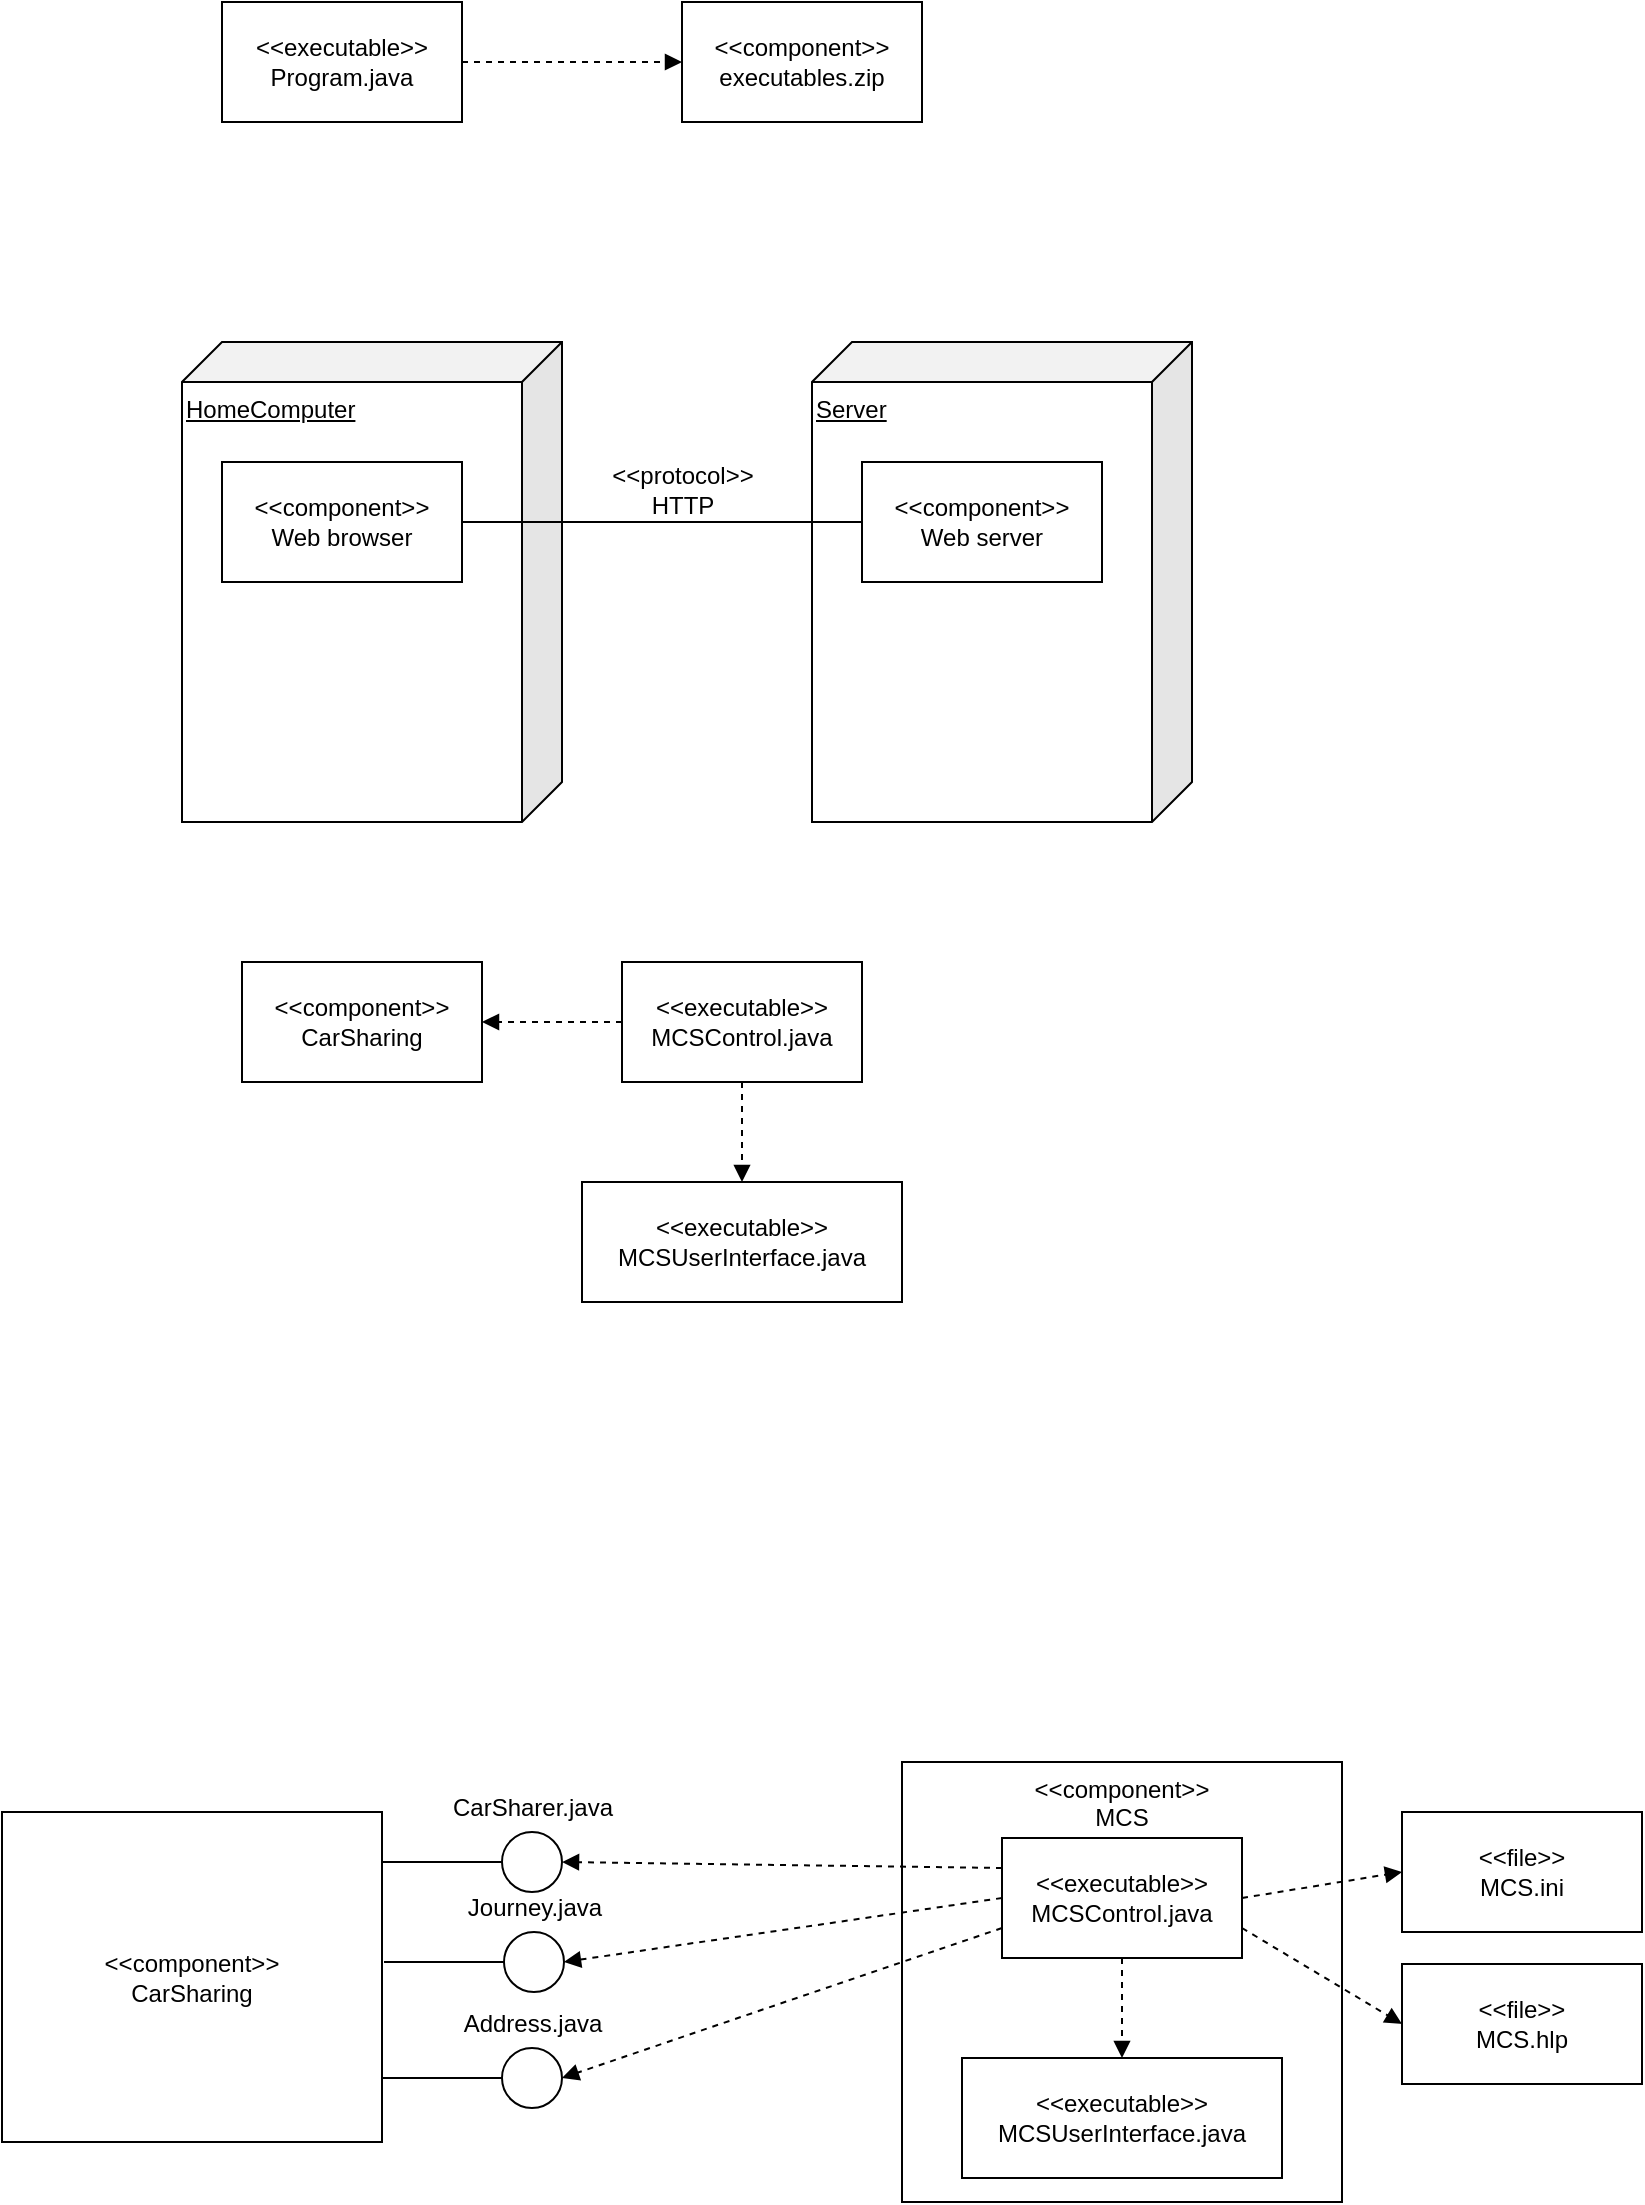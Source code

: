 <mxfile version="25.0.3">
  <diagram name="Page-1" id="tJvvNoPdoui7hmkXtmzK">
    <mxGraphModel dx="1050" dy="522" grid="1" gridSize="10" guides="1" tooltips="1" connect="1" arrows="1" fold="1" page="1" pageScale="1" pageWidth="850" pageHeight="1100" math="0" shadow="0">
      <root>
        <mxCell id="0" />
        <mxCell id="1" parent="0" />
        <mxCell id="AQesxRr6Gm1kUcijai8U-1" value="&amp;lt;&amp;lt;executable&amp;gt;&amp;gt;&lt;div&gt;Program.java&lt;/div&gt;" style="rounded=0;whiteSpace=wrap;html=1;" vertex="1" parent="1">
          <mxGeometry x="130" y="230" width="120" height="60" as="geometry" />
        </mxCell>
        <mxCell id="AQesxRr6Gm1kUcijai8U-2" value="&amp;lt;&amp;lt;component&amp;gt;&amp;gt;&lt;div&gt;executables.zip&lt;/div&gt;" style="rounded=0;whiteSpace=wrap;html=1;" vertex="1" parent="1">
          <mxGeometry x="360" y="230" width="120" height="60" as="geometry" />
        </mxCell>
        <mxCell id="AQesxRr6Gm1kUcijai8U-3" value="" style="endArrow=block;html=1;rounded=0;exitX=1;exitY=0.5;exitDx=0;exitDy=0;entryX=0;entryY=0.5;entryDx=0;entryDy=0;dashed=1;endFill=1;" edge="1" parent="1" source="AQesxRr6Gm1kUcijai8U-1" target="AQesxRr6Gm1kUcijai8U-2">
          <mxGeometry width="50" height="50" relative="1" as="geometry">
            <mxPoint x="170" y="390" as="sourcePoint" />
            <mxPoint x="220" y="340" as="targetPoint" />
          </mxGeometry>
        </mxCell>
        <mxCell id="AQesxRr6Gm1kUcijai8U-4" value="HomeComputer" style="shape=cube;whiteSpace=wrap;html=1;boundedLbl=1;backgroundOutline=1;darkOpacity=0.05;darkOpacity2=0.1;direction=east;flipH=1;fontStyle=4;horizontal=1;verticalAlign=top;align=left;" vertex="1" parent="1">
          <mxGeometry x="110" y="400" width="190" height="240" as="geometry" />
        </mxCell>
        <mxCell id="AQesxRr6Gm1kUcijai8U-5" value="&amp;lt;&amp;lt;component&amp;gt;&amp;gt;&lt;div&gt;Web browser&lt;/div&gt;" style="rounded=0;whiteSpace=wrap;html=1;" vertex="1" parent="1">
          <mxGeometry x="130" y="460" width="120" height="60" as="geometry" />
        </mxCell>
        <mxCell id="AQesxRr6Gm1kUcijai8U-6" value="Server" style="shape=cube;whiteSpace=wrap;html=1;boundedLbl=1;backgroundOutline=1;darkOpacity=0.05;darkOpacity2=0.1;direction=east;flipH=1;fontStyle=4;horizontal=1;verticalAlign=top;align=left;" vertex="1" parent="1">
          <mxGeometry x="425" y="400" width="190" height="240" as="geometry" />
        </mxCell>
        <mxCell id="AQesxRr6Gm1kUcijai8U-7" value="&amp;lt;&amp;lt;component&amp;gt;&amp;gt;&lt;div&gt;Web server&lt;/div&gt;" style="rounded=0;whiteSpace=wrap;html=1;" vertex="1" parent="1">
          <mxGeometry x="450" y="460" width="120" height="60" as="geometry" />
        </mxCell>
        <mxCell id="AQesxRr6Gm1kUcijai8U-8" value="" style="endArrow=none;html=1;rounded=0;entryX=0;entryY=0.5;entryDx=0;entryDy=0;" edge="1" parent="1" source="AQesxRr6Gm1kUcijai8U-5" target="AQesxRr6Gm1kUcijai8U-7">
          <mxGeometry width="50" height="50" relative="1" as="geometry">
            <mxPoint x="420" y="540" as="sourcePoint" />
            <mxPoint x="470" y="490" as="targetPoint" />
          </mxGeometry>
        </mxCell>
        <mxCell id="AQesxRr6Gm1kUcijai8U-9" value="&amp;lt;&amp;lt;protocol&amp;gt;&amp;gt;&lt;div&gt;HTTP&lt;/div&gt;" style="text;html=1;align=center;verticalAlign=middle;resizable=0;points=[];autosize=1;strokeColor=none;fillColor=none;" vertex="1" parent="1">
          <mxGeometry x="315" y="454" width="90" height="40" as="geometry" />
        </mxCell>
        <mxCell id="AQesxRr6Gm1kUcijai8U-10" value="&amp;lt;&amp;lt;component&amp;gt;&amp;gt;&lt;div&gt;CarSharing&lt;/div&gt;" style="rounded=0;whiteSpace=wrap;html=1;" vertex="1" parent="1">
          <mxGeometry x="140" y="710" width="120" height="60" as="geometry" />
        </mxCell>
        <mxCell id="AQesxRr6Gm1kUcijai8U-11" value="&amp;lt;&amp;lt;executable&amp;gt;&amp;gt;&lt;div&gt;MCSControl.java&lt;/div&gt;" style="rounded=0;whiteSpace=wrap;html=1;" vertex="1" parent="1">
          <mxGeometry x="330" y="710" width="120" height="60" as="geometry" />
        </mxCell>
        <mxCell id="AQesxRr6Gm1kUcijai8U-12" value="&amp;lt;&amp;lt;executable&amp;gt;&amp;gt;&lt;div&gt;MCSUserInterface.java&lt;/div&gt;" style="rounded=0;whiteSpace=wrap;html=1;" vertex="1" parent="1">
          <mxGeometry x="310" y="820" width="160" height="60" as="geometry" />
        </mxCell>
        <mxCell id="AQesxRr6Gm1kUcijai8U-13" value="" style="endArrow=block;html=1;rounded=0;entryX=1;entryY=0.5;entryDx=0;entryDy=0;dashed=1;endFill=1;exitX=0;exitY=0.5;exitDx=0;exitDy=0;" edge="1" parent="1" source="AQesxRr6Gm1kUcijai8U-11" target="AQesxRr6Gm1kUcijai8U-10">
          <mxGeometry width="50" height="50" relative="1" as="geometry">
            <mxPoint x="295" y="670" as="sourcePoint" />
            <mxPoint x="405" y="670" as="targetPoint" />
          </mxGeometry>
        </mxCell>
        <mxCell id="AQesxRr6Gm1kUcijai8U-14" value="" style="endArrow=block;html=1;rounded=0;entryX=0.5;entryY=0;entryDx=0;entryDy=0;dashed=1;endFill=1;exitX=0.5;exitY=1;exitDx=0;exitDy=0;" edge="1" parent="1" source="AQesxRr6Gm1kUcijai8U-11" target="AQesxRr6Gm1kUcijai8U-12">
          <mxGeometry width="50" height="50" relative="1" as="geometry">
            <mxPoint x="340" y="750" as="sourcePoint" />
            <mxPoint x="270" y="750" as="targetPoint" />
          </mxGeometry>
        </mxCell>
        <mxCell id="AQesxRr6Gm1kUcijai8U-15" value="&amp;lt;&amp;lt;component&amp;gt;&amp;gt;&lt;div&gt;CarSharing&lt;/div&gt;" style="rounded=0;whiteSpace=wrap;html=1;" vertex="1" parent="1">
          <mxGeometry x="20" y="1135" width="190" height="165" as="geometry" />
        </mxCell>
        <mxCell id="AQesxRr6Gm1kUcijai8U-16" value="&amp;lt;&amp;lt;component&amp;gt;&amp;gt;&lt;div&gt;MCS&lt;/div&gt;" style="rounded=0;whiteSpace=wrap;html=1;verticalAlign=top;" vertex="1" parent="1">
          <mxGeometry x="470" y="1110" width="220" height="220" as="geometry" />
        </mxCell>
        <mxCell id="AQesxRr6Gm1kUcijai8U-28" value="" style="endArrow=none;html=1;rounded=0;exitX=0;exitY=0.5;exitDx=0;exitDy=0;" edge="1" parent="1" source="AQesxRr6Gm1kUcijai8U-29">
          <mxGeometry width="50" height="50" relative="1" as="geometry">
            <mxPoint x="349" y="1160" as="sourcePoint" />
            <mxPoint x="210" y="1160" as="targetPoint" />
          </mxGeometry>
        </mxCell>
        <mxCell id="AQesxRr6Gm1kUcijai8U-29" value="" style="ellipse;whiteSpace=wrap;html=1;aspect=fixed;" vertex="1" parent="1">
          <mxGeometry x="270" y="1145" width="30" height="30" as="geometry" />
        </mxCell>
        <mxCell id="AQesxRr6Gm1kUcijai8U-30" value="CarSharer.java" style="text;html=1;align=center;verticalAlign=middle;resizable=0;points=[];autosize=1;strokeColor=none;fillColor=none;" vertex="1" parent="1">
          <mxGeometry x="235" y="1118" width="100" height="30" as="geometry" />
        </mxCell>
        <mxCell id="AQesxRr6Gm1kUcijai8U-31" value="" style="endArrow=none;html=1;rounded=0;exitX=0;exitY=0.5;exitDx=0;exitDy=0;" edge="1" parent="1" source="AQesxRr6Gm1kUcijai8U-32">
          <mxGeometry width="50" height="50" relative="1" as="geometry">
            <mxPoint x="350" y="1210" as="sourcePoint" />
            <mxPoint x="211" y="1210" as="targetPoint" />
          </mxGeometry>
        </mxCell>
        <mxCell id="AQesxRr6Gm1kUcijai8U-32" value="" style="ellipse;whiteSpace=wrap;html=1;aspect=fixed;" vertex="1" parent="1">
          <mxGeometry x="271" y="1195" width="30" height="30" as="geometry" />
        </mxCell>
        <mxCell id="AQesxRr6Gm1kUcijai8U-33" value="Journey.java" style="text;html=1;align=center;verticalAlign=middle;resizable=0;points=[];autosize=1;strokeColor=none;fillColor=none;" vertex="1" parent="1">
          <mxGeometry x="241" y="1168" width="90" height="30" as="geometry" />
        </mxCell>
        <mxCell id="AQesxRr6Gm1kUcijai8U-34" value="" style="endArrow=none;html=1;rounded=0;exitX=0;exitY=0.5;exitDx=0;exitDy=0;" edge="1" parent="1" source="AQesxRr6Gm1kUcijai8U-35">
          <mxGeometry width="50" height="50" relative="1" as="geometry">
            <mxPoint x="349" y="1268" as="sourcePoint" />
            <mxPoint x="210" y="1268" as="targetPoint" />
          </mxGeometry>
        </mxCell>
        <mxCell id="AQesxRr6Gm1kUcijai8U-35" value="" style="ellipse;whiteSpace=wrap;html=1;aspect=fixed;" vertex="1" parent="1">
          <mxGeometry x="270" y="1253" width="30" height="30" as="geometry" />
        </mxCell>
        <mxCell id="AQesxRr6Gm1kUcijai8U-36" value="Address.java" style="text;html=1;align=center;verticalAlign=middle;resizable=0;points=[];autosize=1;strokeColor=none;fillColor=none;" vertex="1" parent="1">
          <mxGeometry x="240" y="1226" width="90" height="30" as="geometry" />
        </mxCell>
        <mxCell id="AQesxRr6Gm1kUcijai8U-38" value="&amp;lt;&amp;lt;executable&amp;gt;&amp;gt;&lt;div&gt;MCSControl.java&lt;/div&gt;" style="rounded=0;whiteSpace=wrap;html=1;" vertex="1" parent="1">
          <mxGeometry x="520" y="1148" width="120" height="60" as="geometry" />
        </mxCell>
        <mxCell id="AQesxRr6Gm1kUcijai8U-39" value="&amp;lt;&amp;lt;executable&amp;gt;&amp;gt;&lt;div&gt;MCSUserInterface.java&lt;/div&gt;" style="rounded=0;whiteSpace=wrap;html=1;" vertex="1" parent="1">
          <mxGeometry x="500" y="1258" width="160" height="60" as="geometry" />
        </mxCell>
        <mxCell id="AQesxRr6Gm1kUcijai8U-40" value="" style="endArrow=block;html=1;rounded=0;entryX=0.5;entryY=0;entryDx=0;entryDy=0;dashed=1;endFill=1;exitX=0.5;exitY=1;exitDx=0;exitDy=0;" edge="1" parent="1" source="AQesxRr6Gm1kUcijai8U-38" target="AQesxRr6Gm1kUcijai8U-39">
          <mxGeometry width="50" height="50" relative="1" as="geometry">
            <mxPoint x="530" y="1188" as="sourcePoint" />
            <mxPoint x="460" y="1188" as="targetPoint" />
          </mxGeometry>
        </mxCell>
        <mxCell id="AQesxRr6Gm1kUcijai8U-41" value="" style="endArrow=block;html=1;rounded=0;entryX=1;entryY=0.5;entryDx=0;entryDy=0;dashed=1;endFill=1;exitX=0;exitY=0.25;exitDx=0;exitDy=0;" edge="1" parent="1" source="AQesxRr6Gm1kUcijai8U-38" target="AQesxRr6Gm1kUcijai8U-29">
          <mxGeometry width="50" height="50" relative="1" as="geometry">
            <mxPoint x="590" y="1218" as="sourcePoint" />
            <mxPoint x="590" y="1268" as="targetPoint" />
          </mxGeometry>
        </mxCell>
        <mxCell id="AQesxRr6Gm1kUcijai8U-42" value="" style="endArrow=block;html=1;rounded=0;entryX=1;entryY=0.5;entryDx=0;entryDy=0;dashed=1;endFill=1;exitX=0;exitY=0.5;exitDx=0;exitDy=0;" edge="1" parent="1" source="AQesxRr6Gm1kUcijai8U-38" target="AQesxRr6Gm1kUcijai8U-32">
          <mxGeometry width="50" height="50" relative="1" as="geometry">
            <mxPoint x="600" y="1228" as="sourcePoint" />
            <mxPoint x="600" y="1278" as="targetPoint" />
          </mxGeometry>
        </mxCell>
        <mxCell id="AQesxRr6Gm1kUcijai8U-43" value="" style="endArrow=block;html=1;rounded=0;entryX=1;entryY=0.5;entryDx=0;entryDy=0;dashed=1;endFill=1;exitX=0;exitY=0.75;exitDx=0;exitDy=0;" edge="1" parent="1" source="AQesxRr6Gm1kUcijai8U-38" target="AQesxRr6Gm1kUcijai8U-35">
          <mxGeometry width="50" height="50" relative="1" as="geometry">
            <mxPoint x="610" y="1238" as="sourcePoint" />
            <mxPoint x="610" y="1288" as="targetPoint" />
          </mxGeometry>
        </mxCell>
        <mxCell id="AQesxRr6Gm1kUcijai8U-44" value="&amp;lt;&amp;lt;file&amp;gt;&amp;gt;&lt;div&gt;MCS.ini&lt;/div&gt;" style="rounded=0;whiteSpace=wrap;html=1;" vertex="1" parent="1">
          <mxGeometry x="720" y="1135" width="120" height="60" as="geometry" />
        </mxCell>
        <mxCell id="AQesxRr6Gm1kUcijai8U-45" value="&amp;lt;&amp;lt;file&amp;gt;&amp;gt;&lt;div&gt;MCS.hlp&lt;/div&gt;" style="rounded=0;whiteSpace=wrap;html=1;" vertex="1" parent="1">
          <mxGeometry x="720" y="1211" width="120" height="60" as="geometry" />
        </mxCell>
        <mxCell id="AQesxRr6Gm1kUcijai8U-46" value="" style="endArrow=block;html=1;rounded=0;entryX=0;entryY=0.5;entryDx=0;entryDy=0;dashed=1;endFill=1;exitX=1;exitY=0.5;exitDx=0;exitDy=0;" edge="1" parent="1" source="AQesxRr6Gm1kUcijai8U-38" target="AQesxRr6Gm1kUcijai8U-44">
          <mxGeometry width="50" height="50" relative="1" as="geometry">
            <mxPoint x="590" y="1218" as="sourcePoint" />
            <mxPoint x="590" y="1268" as="targetPoint" />
          </mxGeometry>
        </mxCell>
        <mxCell id="AQesxRr6Gm1kUcijai8U-47" value="" style="endArrow=block;html=1;rounded=0;entryX=0;entryY=0.5;entryDx=0;entryDy=0;dashed=1;endFill=1;exitX=1;exitY=0.75;exitDx=0;exitDy=0;" edge="1" parent="1" source="AQesxRr6Gm1kUcijai8U-38" target="AQesxRr6Gm1kUcijai8U-45">
          <mxGeometry width="50" height="50" relative="1" as="geometry">
            <mxPoint x="600" y="1228" as="sourcePoint" />
            <mxPoint x="600" y="1278" as="targetPoint" />
          </mxGeometry>
        </mxCell>
      </root>
    </mxGraphModel>
  </diagram>
</mxfile>
